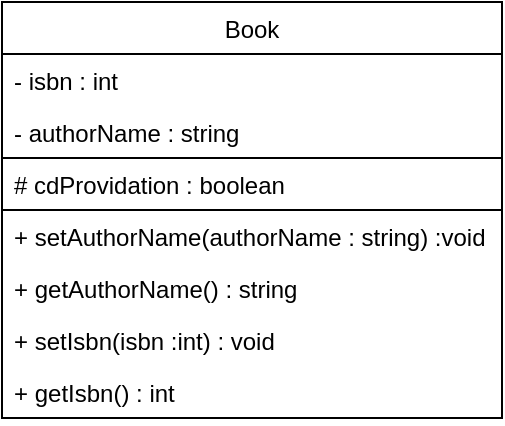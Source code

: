 <mxfile version="13.8.0" type="github">
  <diagram id="C5RBs43oDa-KdzZeNtuy" name="Page-1">
    <mxGraphModel dx="782" dy="380" grid="1" gridSize="10" guides="1" tooltips="1" connect="1" arrows="1" fold="1" page="1" pageScale="1" pageWidth="827" pageHeight="1169" math="0" shadow="0">
      <root>
        <mxCell id="WIyWlLk6GJQsqaUBKTNV-0" />
        <mxCell id="WIyWlLk6GJQsqaUBKTNV-1" parent="WIyWlLk6GJQsqaUBKTNV-0" />
        <mxCell id="dcQFb3ImkI2HwsVAC3ko-0" value="Book" style="swimlane;fontStyle=0;childLayout=stackLayout;horizontal=1;startSize=26;fillColor=none;horizontalStack=0;resizeParent=1;resizeParentMax=0;resizeLast=0;collapsible=1;marginBottom=0;" vertex="1" parent="WIyWlLk6GJQsqaUBKTNV-1">
          <mxGeometry x="320" y="180" width="250" height="208" as="geometry" />
        </mxCell>
        <mxCell id="dcQFb3ImkI2HwsVAC3ko-1" value="- isbn : int" style="text;strokeColor=none;fillColor=none;align=left;verticalAlign=top;spacingLeft=4;spacingRight=4;overflow=hidden;rotatable=0;points=[[0,0.5],[1,0.5]];portConstraint=eastwest;" vertex="1" parent="dcQFb3ImkI2HwsVAC3ko-0">
          <mxGeometry y="26" width="250" height="26" as="geometry" />
        </mxCell>
        <mxCell id="dcQFb3ImkI2HwsVAC3ko-3" value="- authorName : string " style="text;strokeColor=none;fillColor=none;align=left;verticalAlign=top;spacingLeft=4;spacingRight=4;overflow=hidden;rotatable=0;points=[[0,0.5],[1,0.5]];portConstraint=eastwest;" vertex="1" parent="dcQFb3ImkI2HwsVAC3ko-0">
          <mxGeometry y="52" width="250" height="26" as="geometry" />
        </mxCell>
        <mxCell id="dcQFb3ImkI2HwsVAC3ko-9" value="# cdProvidation : boolean" style="text;fillColor=none;align=left;verticalAlign=top;spacingLeft=4;spacingRight=4;overflow=hidden;rotatable=0;points=[[0,0.5],[1,0.5]];portConstraint=eastwest;strokeColor=#000000;" vertex="1" parent="dcQFb3ImkI2HwsVAC3ko-0">
          <mxGeometry y="78" width="250" height="26" as="geometry" />
        </mxCell>
        <mxCell id="dcQFb3ImkI2HwsVAC3ko-4" value="+ setAuthorName(authorName : string) :void" style="text;fillColor=none;align=left;verticalAlign=top;spacingLeft=4;spacingRight=4;overflow=hidden;rotatable=0;points=[[0,0.5],[1,0.5]];portConstraint=eastwest;" vertex="1" parent="dcQFb3ImkI2HwsVAC3ko-0">
          <mxGeometry y="104" width="250" height="26" as="geometry" />
        </mxCell>
        <mxCell id="dcQFb3ImkI2HwsVAC3ko-11" value="+ getAuthorName() : string" style="text;strokeColor=none;fillColor=none;align=left;verticalAlign=top;spacingLeft=4;spacingRight=4;overflow=hidden;rotatable=0;points=[[0,0.5],[1,0.5]];portConstraint=eastwest;" vertex="1" parent="dcQFb3ImkI2HwsVAC3ko-0">
          <mxGeometry y="130" width="250" height="26" as="geometry" />
        </mxCell>
        <mxCell id="dcQFb3ImkI2HwsVAC3ko-12" value="+ setIsbn(isbn :int) : void" style="text;strokeColor=none;fillColor=none;align=left;verticalAlign=top;spacingLeft=4;spacingRight=4;overflow=hidden;rotatable=0;points=[[0,0.5],[1,0.5]];portConstraint=eastwest;" vertex="1" parent="dcQFb3ImkI2HwsVAC3ko-0">
          <mxGeometry y="156" width="250" height="26" as="geometry" />
        </mxCell>
        <mxCell id="dcQFb3ImkI2HwsVAC3ko-10" value="+ getIsbn() : int" style="text;fillColor=none;align=left;verticalAlign=top;spacingLeft=4;spacingRight=4;overflow=hidden;rotatable=0;points=[[0,0.5],[1,0.5]];portConstraint=eastwest;" vertex="1" parent="dcQFb3ImkI2HwsVAC3ko-0">
          <mxGeometry y="182" width="250" height="26" as="geometry" />
        </mxCell>
      </root>
    </mxGraphModel>
  </diagram>
</mxfile>
